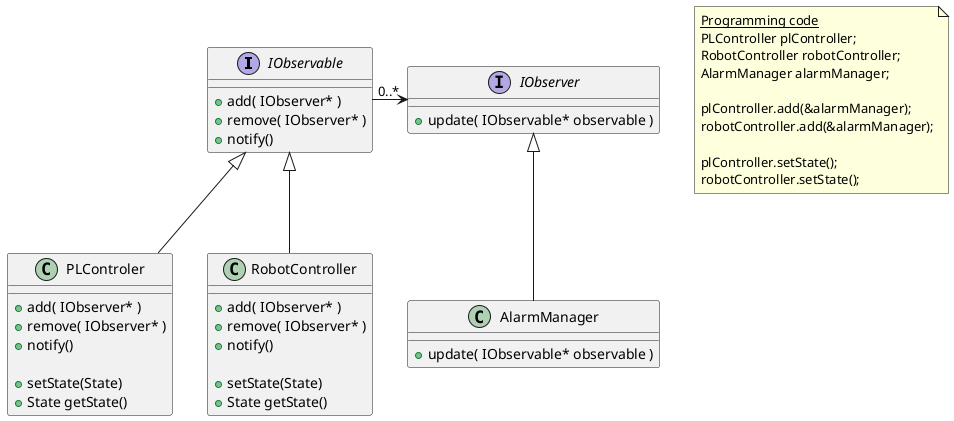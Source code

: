 @startuml AlarmManager

interface IObservable
{
    +add( IObserver* )
    +remove( IObserver* )
    +notify()
}

class PLControler extends IObservable
{
    +add( IObserver* )
    +remove( IObserver* )
    +notify()

    +setState(State)
    +State getState()
}

class RobotController extends IObservable
{
    +add( IObserver* )
    +remove( IObserver* )
    +notify()

    +setState(State)
    +State getState()
}

interface IObserver
{
    +update( IObservable* observable )
}

class AlarmManager extends IObserver
{
    +update( IObservable* observable )
}

IObservable -right-> "0..*" IObserver

note as N1
<u>Programming code</u>
PLController plController;
RobotController robotController;
AlarmManager alarmManager;

plController.add(&alarmManager);
robotController.add(&alarmManager);

plController.setState();
robotController.setState();
end note

@enduml
